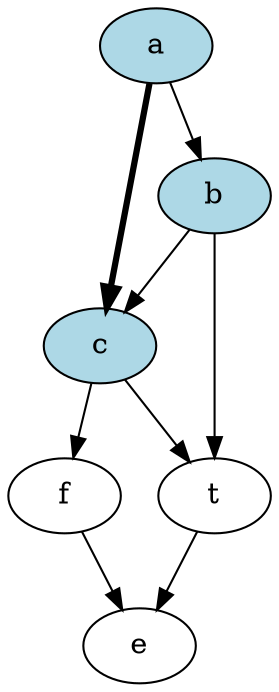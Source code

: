 digraph {
    a [style = filled, fillcolor = lightblue];
    b [style = filled, fillcolor = lightblue];
    c [style = filled, fillcolor = lightblue];

    a -> b [];
    a -> c [penwidth = 3];
    b -> t [];
    b -> c [];
    c -> t [];
    c -> f [];
    t -> e [];
    f -> e [];
}

